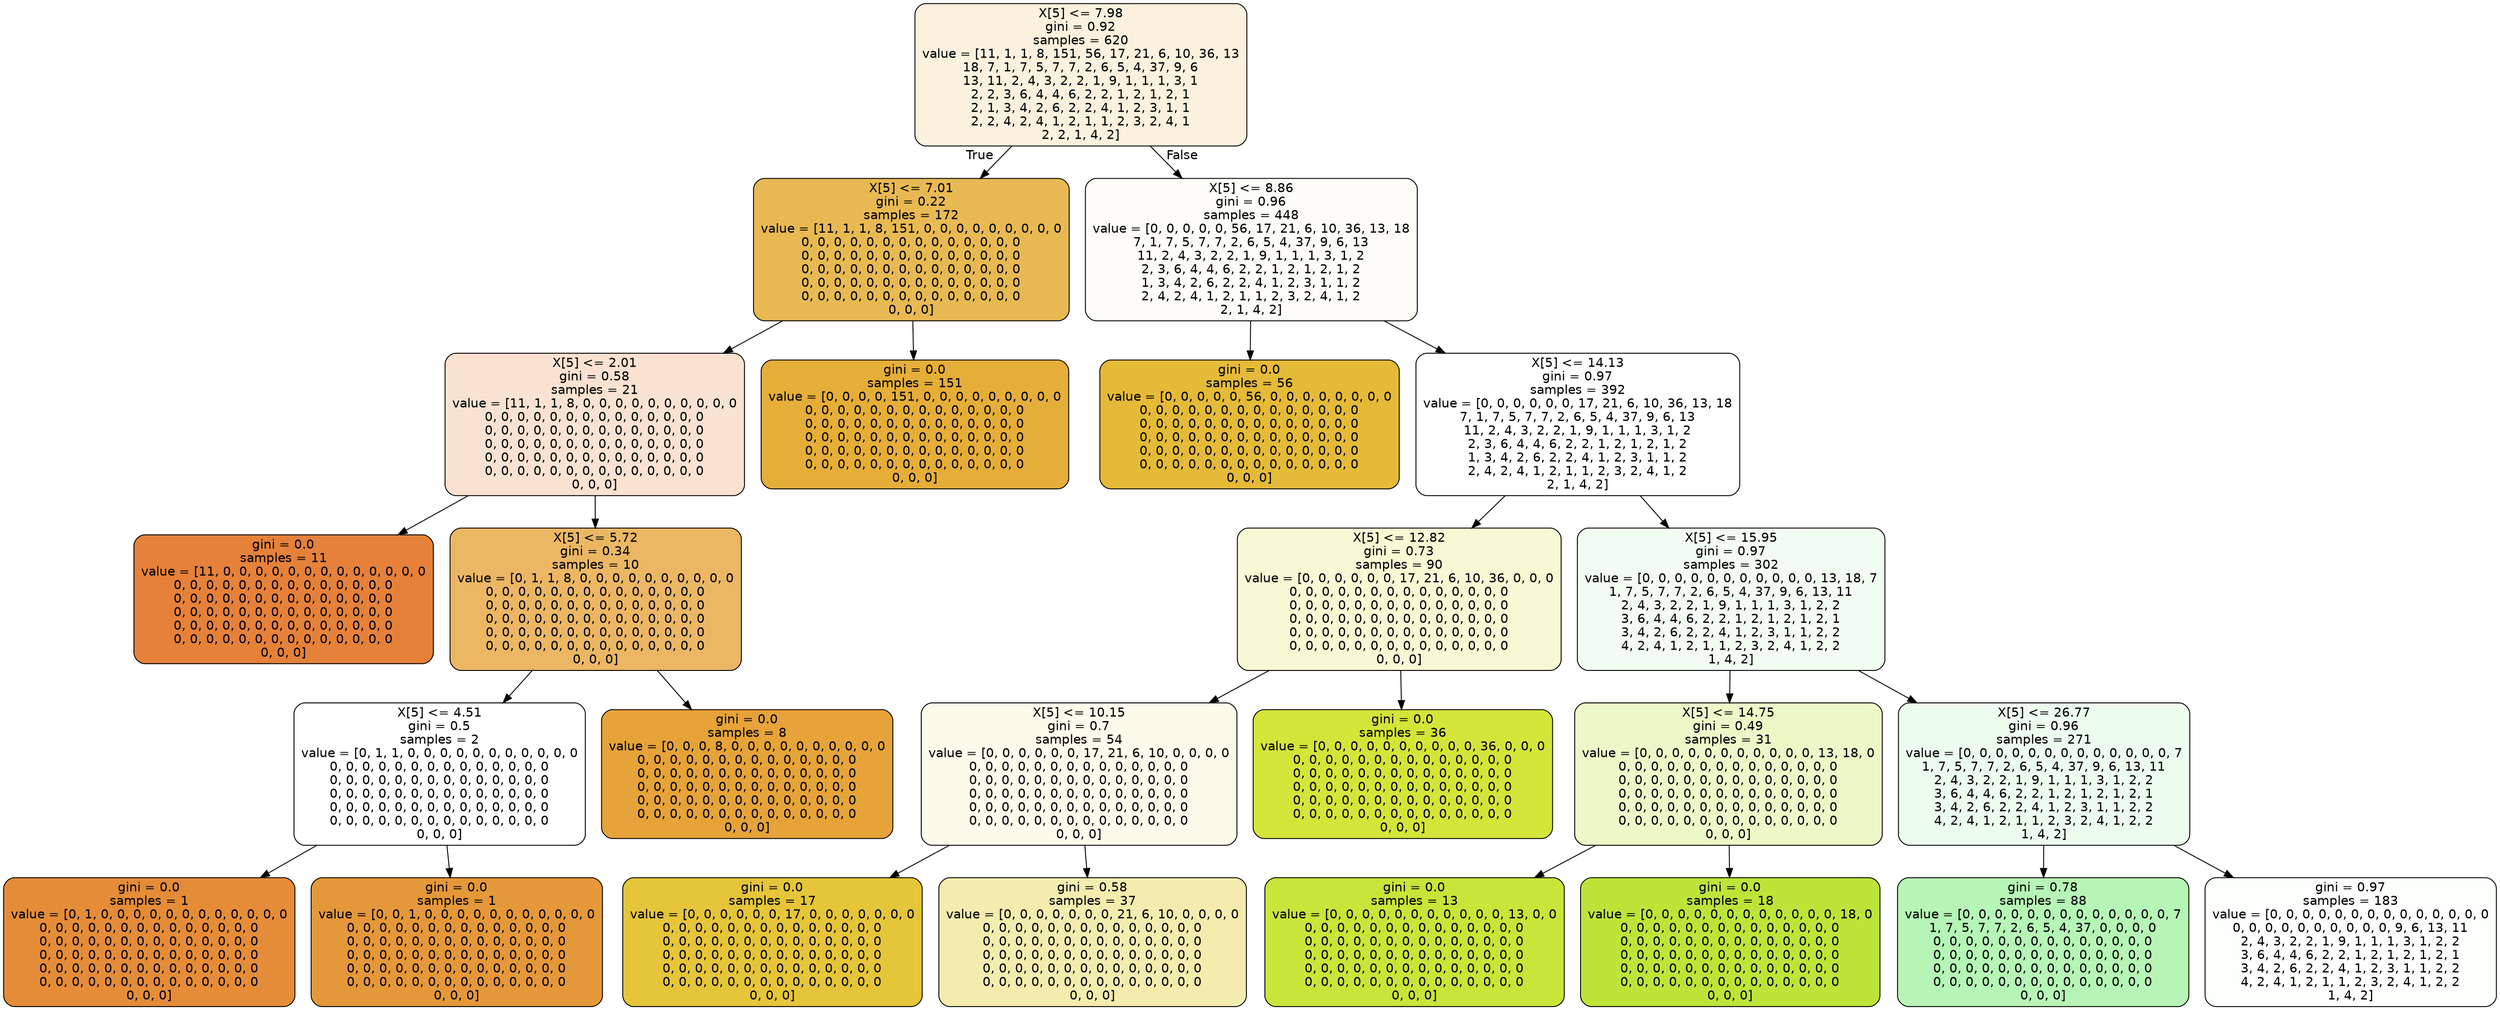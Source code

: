 digraph Tree {
node [shape=box, style="filled, rounded", color="black", fontname=helvetica] ;
edge [fontname=helvetica] ;
0 [label="X[5] <= 7.98\ngini = 0.92\nsamples = 620\nvalue = [11, 1, 1, 8, 151, 56, 17, 21, 6, 10, 36, 13\n18, 7, 1, 7, 5, 7, 7, 2, 6, 5, 4, 37, 9, 6\n13, 11, 2, 4, 3, 2, 2, 1, 9, 1, 1, 1, 3, 1\n2, 2, 3, 6, 4, 4, 6, 2, 2, 1, 2, 1, 2, 1\n2, 1, 3, 4, 2, 6, 2, 2, 4, 1, 2, 3, 1, 1\n2, 2, 4, 2, 4, 1, 2, 1, 1, 2, 3, 2, 4, 1\n2, 2, 1, 4, 2]", fillcolor="#fbf1de"] ;
1 [label="X[5] <= 7.01\ngini = 0.22\nsamples = 172\nvalue = [11, 1, 1, 8, 151, 0, 0, 0, 0, 0, 0, 0, 0, 0\n0, 0, 0, 0, 0, 0, 0, 0, 0, 0, 0, 0, 0, 0\n0, 0, 0, 0, 0, 0, 0, 0, 0, 0, 0, 0, 0, 0\n0, 0, 0, 0, 0, 0, 0, 0, 0, 0, 0, 0, 0, 0\n0, 0, 0, 0, 0, 0, 0, 0, 0, 0, 0, 0, 0, 0\n0, 0, 0, 0, 0, 0, 0, 0, 0, 0, 0, 0, 0, 0\n0, 0, 0]", fillcolor="#e8b953"] ;
0 -> 1 [labeldistance=2.5, labelangle=45, headlabel="True"] ;
2 [label="X[5] <= 2.01\ngini = 0.58\nsamples = 21\nvalue = [11, 1, 1, 8, 0, 0, 0, 0, 0, 0, 0, 0, 0, 0\n0, 0, 0, 0, 0, 0, 0, 0, 0, 0, 0, 0, 0, 0\n0, 0, 0, 0, 0, 0, 0, 0, 0, 0, 0, 0, 0, 0\n0, 0, 0, 0, 0, 0, 0, 0, 0, 0, 0, 0, 0, 0\n0, 0, 0, 0, 0, 0, 0, 0, 0, 0, 0, 0, 0, 0\n0, 0, 0, 0, 0, 0, 0, 0, 0, 0, 0, 0, 0, 0\n0, 0, 0]", fillcolor="#f9e2d1"] ;
1 -> 2 ;
3 [label="gini = 0.0\nsamples = 11\nvalue = [11, 0, 0, 0, 0, 0, 0, 0, 0, 0, 0, 0, 0, 0\n0, 0, 0, 0, 0, 0, 0, 0, 0, 0, 0, 0, 0, 0\n0, 0, 0, 0, 0, 0, 0, 0, 0, 0, 0, 0, 0, 0\n0, 0, 0, 0, 0, 0, 0, 0, 0, 0, 0, 0, 0, 0\n0, 0, 0, 0, 0, 0, 0, 0, 0, 0, 0, 0, 0, 0\n0, 0, 0, 0, 0, 0, 0, 0, 0, 0, 0, 0, 0, 0\n0, 0, 0]", fillcolor="#e58139"] ;
2 -> 3 ;
4 [label="X[5] <= 5.72\ngini = 0.34\nsamples = 10\nvalue = [0, 1, 1, 8, 0, 0, 0, 0, 0, 0, 0, 0, 0, 0\n0, 0, 0, 0, 0, 0, 0, 0, 0, 0, 0, 0, 0, 0\n0, 0, 0, 0, 0, 0, 0, 0, 0, 0, 0, 0, 0, 0\n0, 0, 0, 0, 0, 0, 0, 0, 0, 0, 0, 0, 0, 0\n0, 0, 0, 0, 0, 0, 0, 0, 0, 0, 0, 0, 0, 0\n0, 0, 0, 0, 0, 0, 0, 0, 0, 0, 0, 0, 0, 0\n0, 0, 0]", fillcolor="#ebb765"] ;
2 -> 4 ;
5 [label="X[5] <= 4.51\ngini = 0.5\nsamples = 2\nvalue = [0, 1, 1, 0, 0, 0, 0, 0, 0, 0, 0, 0, 0, 0\n0, 0, 0, 0, 0, 0, 0, 0, 0, 0, 0, 0, 0, 0\n0, 0, 0, 0, 0, 0, 0, 0, 0, 0, 0, 0, 0, 0\n0, 0, 0, 0, 0, 0, 0, 0, 0, 0, 0, 0, 0, 0\n0, 0, 0, 0, 0, 0, 0, 0, 0, 0, 0, 0, 0, 0\n0, 0, 0, 0, 0, 0, 0, 0, 0, 0, 0, 0, 0, 0\n0, 0, 0]", fillcolor="#ffffff"] ;
4 -> 5 ;
6 [label="gini = 0.0\nsamples = 1\nvalue = [0, 1, 0, 0, 0, 0, 0, 0, 0, 0, 0, 0, 0, 0\n0, 0, 0, 0, 0, 0, 0, 0, 0, 0, 0, 0, 0, 0\n0, 0, 0, 0, 0, 0, 0, 0, 0, 0, 0, 0, 0, 0\n0, 0, 0, 0, 0, 0, 0, 0, 0, 0, 0, 0, 0, 0\n0, 0, 0, 0, 0, 0, 0, 0, 0, 0, 0, 0, 0, 0\n0, 0, 0, 0, 0, 0, 0, 0, 0, 0, 0, 0, 0, 0\n0, 0, 0]", fillcolor="#e58c39"] ;
5 -> 6 ;
7 [label="gini = 0.0\nsamples = 1\nvalue = [0, 0, 1, 0, 0, 0, 0, 0, 0, 0, 0, 0, 0, 0\n0, 0, 0, 0, 0, 0, 0, 0, 0, 0, 0, 0, 0, 0\n0, 0, 0, 0, 0, 0, 0, 0, 0, 0, 0, 0, 0, 0\n0, 0, 0, 0, 0, 0, 0, 0, 0, 0, 0, 0, 0, 0\n0, 0, 0, 0, 0, 0, 0, 0, 0, 0, 0, 0, 0, 0\n0, 0, 0, 0, 0, 0, 0, 0, 0, 0, 0, 0, 0, 0\n0, 0, 0]", fillcolor="#e59839"] ;
5 -> 7 ;
8 [label="gini = 0.0\nsamples = 8\nvalue = [0, 0, 0, 8, 0, 0, 0, 0, 0, 0, 0, 0, 0, 0\n0, 0, 0, 0, 0, 0, 0, 0, 0, 0, 0, 0, 0, 0\n0, 0, 0, 0, 0, 0, 0, 0, 0, 0, 0, 0, 0, 0\n0, 0, 0, 0, 0, 0, 0, 0, 0, 0, 0, 0, 0, 0\n0, 0, 0, 0, 0, 0, 0, 0, 0, 0, 0, 0, 0, 0\n0, 0, 0, 0, 0, 0, 0, 0, 0, 0, 0, 0, 0, 0\n0, 0, 0]", fillcolor="#e5a339"] ;
4 -> 8 ;
9 [label="gini = 0.0\nsamples = 151\nvalue = [0, 0, 0, 0, 151, 0, 0, 0, 0, 0, 0, 0, 0, 0\n0, 0, 0, 0, 0, 0, 0, 0, 0, 0, 0, 0, 0, 0\n0, 0, 0, 0, 0, 0, 0, 0, 0, 0, 0, 0, 0, 0\n0, 0, 0, 0, 0, 0, 0, 0, 0, 0, 0, 0, 0, 0\n0, 0, 0, 0, 0, 0, 0, 0, 0, 0, 0, 0, 0, 0\n0, 0, 0, 0, 0, 0, 0, 0, 0, 0, 0, 0, 0, 0\n0, 0, 0]", fillcolor="#e5ae39"] ;
1 -> 9 ;
10 [label="X[5] <= 8.86\ngini = 0.96\nsamples = 448\nvalue = [0, 0, 0, 0, 0, 56, 17, 21, 6, 10, 36, 13, 18\n7, 1, 7, 5, 7, 7, 2, 6, 5, 4, 37, 9, 6, 13\n11, 2, 4, 3, 2, 2, 1, 9, 1, 1, 1, 3, 1, 2\n2, 3, 6, 4, 4, 6, 2, 2, 1, 2, 1, 2, 1, 2\n1, 3, 4, 2, 6, 2, 2, 4, 1, 2, 3, 1, 1, 2\n2, 4, 2, 4, 1, 2, 1, 1, 2, 3, 2, 4, 1, 2\n2, 1, 4, 2]", fillcolor="#fefcf6"] ;
0 -> 10 [labeldistance=2.5, labelangle=-45, headlabel="False"] ;
11 [label="gini = 0.0\nsamples = 56\nvalue = [0, 0, 0, 0, 0, 56, 0, 0, 0, 0, 0, 0, 0, 0\n0, 0, 0, 0, 0, 0, 0, 0, 0, 0, 0, 0, 0, 0\n0, 0, 0, 0, 0, 0, 0, 0, 0, 0, 0, 0, 0, 0\n0, 0, 0, 0, 0, 0, 0, 0, 0, 0, 0, 0, 0, 0\n0, 0, 0, 0, 0, 0, 0, 0, 0, 0, 0, 0, 0, 0\n0, 0, 0, 0, 0, 0, 0, 0, 0, 0, 0, 0, 0, 0\n0, 0, 0]", fillcolor="#e5ba39"] ;
10 -> 11 ;
12 [label="X[5] <= 14.13\ngini = 0.97\nsamples = 392\nvalue = [0, 0, 0, 0, 0, 0, 17, 21, 6, 10, 36, 13, 18\n7, 1, 7, 5, 7, 7, 2, 6, 5, 4, 37, 9, 6, 13\n11, 2, 4, 3, 2, 2, 1, 9, 1, 1, 1, 3, 1, 2\n2, 3, 6, 4, 4, 6, 2, 2, 1, 2, 1, 2, 1, 2\n1, 3, 4, 2, 6, 2, 2, 4, 1, 2, 3, 1, 1, 2\n2, 4, 2, 4, 1, 2, 1, 1, 2, 3, 2, 4, 1, 2\n2, 1, 4, 2]", fillcolor="#fefffe"] ;
10 -> 12 ;
13 [label="X[5] <= 12.82\ngini = 0.73\nsamples = 90\nvalue = [0, 0, 0, 0, 0, 0, 17, 21, 6, 10, 36, 0, 0, 0\n0, 0, 0, 0, 0, 0, 0, 0, 0, 0, 0, 0, 0, 0\n0, 0, 0, 0, 0, 0, 0, 0, 0, 0, 0, 0, 0, 0\n0, 0, 0, 0, 0, 0, 0, 0, 0, 0, 0, 0, 0, 0\n0, 0, 0, 0, 0, 0, 0, 0, 0, 0, 0, 0, 0, 0\n0, 0, 0, 0, 0, 0, 0, 0, 0, 0, 0, 0, 0, 0\n0, 0, 0]", fillcolor="#f6f9d4"] ;
12 -> 13 ;
14 [label="X[5] <= 10.15\ngini = 0.7\nsamples = 54\nvalue = [0, 0, 0, 0, 0, 0, 17, 21, 6, 10, 0, 0, 0, 0\n0, 0, 0, 0, 0, 0, 0, 0, 0, 0, 0, 0, 0, 0\n0, 0, 0, 0, 0, 0, 0, 0, 0, 0, 0, 0, 0, 0\n0, 0, 0, 0, 0, 0, 0, 0, 0, 0, 0, 0, 0, 0\n0, 0, 0, 0, 0, 0, 0, 0, 0, 0, 0, 0, 0, 0\n0, 0, 0, 0, 0, 0, 0, 0, 0, 0, 0, 0, 0, 0\n0, 0, 0]", fillcolor="#fcfaea"] ;
13 -> 14 ;
15 [label="gini = 0.0\nsamples = 17\nvalue = [0, 0, 0, 0, 0, 0, 17, 0, 0, 0, 0, 0, 0, 0\n0, 0, 0, 0, 0, 0, 0, 0, 0, 0, 0, 0, 0, 0\n0, 0, 0, 0, 0, 0, 0, 0, 0, 0, 0, 0, 0, 0\n0, 0, 0, 0, 0, 0, 0, 0, 0, 0, 0, 0, 0, 0\n0, 0, 0, 0, 0, 0, 0, 0, 0, 0, 0, 0, 0, 0\n0, 0, 0, 0, 0, 0, 0, 0, 0, 0, 0, 0, 0, 0\n0, 0, 0]", fillcolor="#e5c539"] ;
14 -> 15 ;
16 [label="gini = 0.58\nsamples = 37\nvalue = [0, 0, 0, 0, 0, 0, 0, 21, 6, 10, 0, 0, 0, 0\n0, 0, 0, 0, 0, 0, 0, 0, 0, 0, 0, 0, 0, 0\n0, 0, 0, 0, 0, 0, 0, 0, 0, 0, 0, 0, 0, 0\n0, 0, 0, 0, 0, 0, 0, 0, 0, 0, 0, 0, 0, 0\n0, 0, 0, 0, 0, 0, 0, 0, 0, 0, 0, 0, 0, 0\n0, 0, 0, 0, 0, 0, 0, 0, 0, 0, 0, 0, 0, 0\n0, 0, 0]", fillcolor="#f4ecae"] ;
14 -> 16 ;
17 [label="gini = 0.0\nsamples = 36\nvalue = [0, 0, 0, 0, 0, 0, 0, 0, 0, 0, 36, 0, 0, 0\n0, 0, 0, 0, 0, 0, 0, 0, 0, 0, 0, 0, 0, 0\n0, 0, 0, 0, 0, 0, 0, 0, 0, 0, 0, 0, 0, 0\n0, 0, 0, 0, 0, 0, 0, 0, 0, 0, 0, 0, 0, 0\n0, 0, 0, 0, 0, 0, 0, 0, 0, 0, 0, 0, 0, 0\n0, 0, 0, 0, 0, 0, 0, 0, 0, 0, 0, 0, 0, 0\n0, 0, 0]", fillcolor="#d4e539"] ;
13 -> 17 ;
18 [label="X[5] <= 15.95\ngini = 0.97\nsamples = 302\nvalue = [0, 0, 0, 0, 0, 0, 0, 0, 0, 0, 0, 13, 18, 7\n1, 7, 5, 7, 7, 2, 6, 5, 4, 37, 9, 6, 13, 11\n2, 4, 3, 2, 2, 1, 9, 1, 1, 1, 3, 1, 2, 2\n3, 6, 4, 4, 6, 2, 2, 1, 2, 1, 2, 1, 2, 1\n3, 4, 2, 6, 2, 2, 4, 1, 2, 3, 1, 1, 2, 2\n4, 2, 4, 1, 2, 1, 1, 2, 3, 2, 4, 1, 2, 2\n1, 4, 2]", fillcolor="#f2fdf2"] ;
12 -> 18 ;
19 [label="X[5] <= 14.75\ngini = 0.49\nsamples = 31\nvalue = [0, 0, 0, 0, 0, 0, 0, 0, 0, 0, 0, 13, 18, 0\n0, 0, 0, 0, 0, 0, 0, 0, 0, 0, 0, 0, 0, 0\n0, 0, 0, 0, 0, 0, 0, 0, 0, 0, 0, 0, 0, 0\n0, 0, 0, 0, 0, 0, 0, 0, 0, 0, 0, 0, 0, 0\n0, 0, 0, 0, 0, 0, 0, 0, 0, 0, 0, 0, 0, 0\n0, 0, 0, 0, 0, 0, 0, 0, 0, 0, 0, 0, 0, 0\n0, 0, 0]", fillcolor="#edf8c8"] ;
18 -> 19 ;
20 [label="gini = 0.0\nsamples = 13\nvalue = [0, 0, 0, 0, 0, 0, 0, 0, 0, 0, 0, 13, 0, 0\n0, 0, 0, 0, 0, 0, 0, 0, 0, 0, 0, 0, 0, 0\n0, 0, 0, 0, 0, 0, 0, 0, 0, 0, 0, 0, 0, 0\n0, 0, 0, 0, 0, 0, 0, 0, 0, 0, 0, 0, 0, 0\n0, 0, 0, 0, 0, 0, 0, 0, 0, 0, 0, 0, 0, 0\n0, 0, 0, 0, 0, 0, 0, 0, 0, 0, 0, 0, 0, 0\n0, 0, 0]", fillcolor="#c8e539"] ;
19 -> 20 ;
21 [label="gini = 0.0\nsamples = 18\nvalue = [0, 0, 0, 0, 0, 0, 0, 0, 0, 0, 0, 0, 18, 0\n0, 0, 0, 0, 0, 0, 0, 0, 0, 0, 0, 0, 0, 0\n0, 0, 0, 0, 0, 0, 0, 0, 0, 0, 0, 0, 0, 0\n0, 0, 0, 0, 0, 0, 0, 0, 0, 0, 0, 0, 0, 0\n0, 0, 0, 0, 0, 0, 0, 0, 0, 0, 0, 0, 0, 0\n0, 0, 0, 0, 0, 0, 0, 0, 0, 0, 0, 0, 0, 0\n0, 0, 0]", fillcolor="#bde539"] ;
19 -> 21 ;
22 [label="X[5] <= 26.77\ngini = 0.96\nsamples = 271\nvalue = [0, 0, 0, 0, 0, 0, 0, 0, 0, 0, 0, 0, 0, 7\n1, 7, 5, 7, 7, 2, 6, 5, 4, 37, 9, 6, 13, 11\n2, 4, 3, 2, 2, 1, 9, 1, 1, 1, 3, 1, 2, 2\n3, 6, 4, 4, 6, 2, 2, 1, 2, 1, 2, 1, 2, 1\n3, 4, 2, 6, 2, 2, 4, 1, 2, 3, 1, 1, 2, 2\n4, 2, 4, 1, 2, 1, 1, 2, 3, 2, 4, 1, 2, 2\n1, 4, 2]", fillcolor="#edfded"] ;
18 -> 22 ;
23 [label="gini = 0.78\nsamples = 88\nvalue = [0, 0, 0, 0, 0, 0, 0, 0, 0, 0, 0, 0, 0, 7\n1, 7, 5, 7, 7, 2, 6, 5, 4, 37, 0, 0, 0, 0\n0, 0, 0, 0, 0, 0, 0, 0, 0, 0, 0, 0, 0, 0\n0, 0, 0, 0, 0, 0, 0, 0, 0, 0, 0, 0, 0, 0\n0, 0, 0, 0, 0, 0, 0, 0, 0, 0, 0, 0, 0, 0\n0, 0, 0, 0, 0, 0, 0, 0, 0, 0, 0, 0, 0, 0\n0, 0, 0]", fillcolor="#b6f5b6"] ;
22 -> 23 ;
24 [label="gini = 0.97\nsamples = 183\nvalue = [0, 0, 0, 0, 0, 0, 0, 0, 0, 0, 0, 0, 0, 0\n0, 0, 0, 0, 0, 0, 0, 0, 0, 0, 9, 6, 13, 11\n2, 4, 3, 2, 2, 1, 9, 1, 1, 1, 3, 1, 2, 2\n3, 6, 4, 4, 6, 2, 2, 1, 2, 1, 2, 1, 2, 1\n3, 4, 2, 6, 2, 2, 4, 1, 2, 3, 1, 1, 2, 2\n4, 2, 4, 1, 2, 1, 1, 2, 3, 2, 4, 1, 2, 2\n1, 4, 2]", fillcolor="#fdfffd"] ;
22 -> 24 ;
}